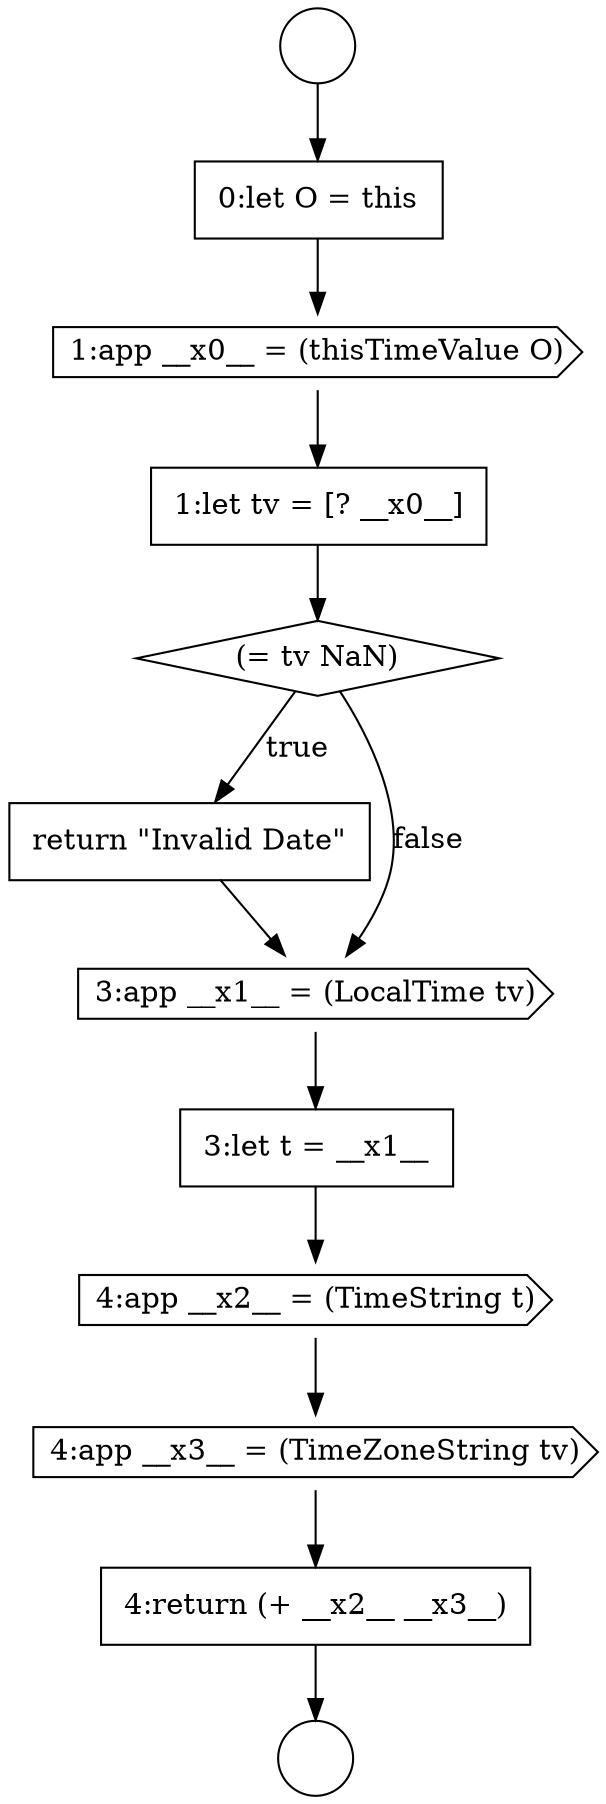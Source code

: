 digraph {
  node13571 [shape=cds, label=<<font color="black">4:app __x3__ = (TimeZoneString tv)</font>> color="black" fillcolor="white" style=filled]
  node13565 [shape=none, margin=0, label=<<font color="black">
    <table border="0" cellborder="1" cellspacing="0" cellpadding="10">
      <tr><td align="left">1:let tv = [? __x0__]</td></tr>
    </table>
  </font>> color="black" fillcolor="white" style=filled]
  node13564 [shape=cds, label=<<font color="black">1:app __x0__ = (thisTimeValue O)</font>> color="black" fillcolor="white" style=filled]
  node13572 [shape=none, margin=0, label=<<font color="black">
    <table border="0" cellborder="1" cellspacing="0" cellpadding="10">
      <tr><td align="left">4:return (+ __x2__ __x3__)</td></tr>
    </table>
  </font>> color="black" fillcolor="white" style=filled]
  node13567 [shape=none, margin=0, label=<<font color="black">
    <table border="0" cellborder="1" cellspacing="0" cellpadding="10">
      <tr><td align="left">return &quot;Invalid Date&quot;</td></tr>
    </table>
  </font>> color="black" fillcolor="white" style=filled]
  node13570 [shape=cds, label=<<font color="black">4:app __x2__ = (TimeString t)</font>> color="black" fillcolor="white" style=filled]
  node13566 [shape=diamond, label=<<font color="black">(= tv NaN)</font>> color="black" fillcolor="white" style=filled]
  node13562 [shape=circle label=" " color="black" fillcolor="white" style=filled]
  node13568 [shape=cds, label=<<font color="black">3:app __x1__ = (LocalTime tv)</font>> color="black" fillcolor="white" style=filled]
  node13569 [shape=none, margin=0, label=<<font color="black">
    <table border="0" cellborder="1" cellspacing="0" cellpadding="10">
      <tr><td align="left">3:let t = __x1__</td></tr>
    </table>
  </font>> color="black" fillcolor="white" style=filled]
  node13563 [shape=none, margin=0, label=<<font color="black">
    <table border="0" cellborder="1" cellspacing="0" cellpadding="10">
      <tr><td align="left">0:let O = this</td></tr>
    </table>
  </font>> color="black" fillcolor="white" style=filled]
  node13561 [shape=circle label=" " color="black" fillcolor="white" style=filled]
  node13570 -> node13571 [ color="black"]
  node13564 -> node13565 [ color="black"]
  node13572 -> node13562 [ color="black"]
  node13561 -> node13563 [ color="black"]
  node13566 -> node13567 [label=<<font color="black">true</font>> color="black"]
  node13566 -> node13568 [label=<<font color="black">false</font>> color="black"]
  node13563 -> node13564 [ color="black"]
  node13568 -> node13569 [ color="black"]
  node13567 -> node13568 [ color="black"]
  node13571 -> node13572 [ color="black"]
  node13569 -> node13570 [ color="black"]
  node13565 -> node13566 [ color="black"]
}
